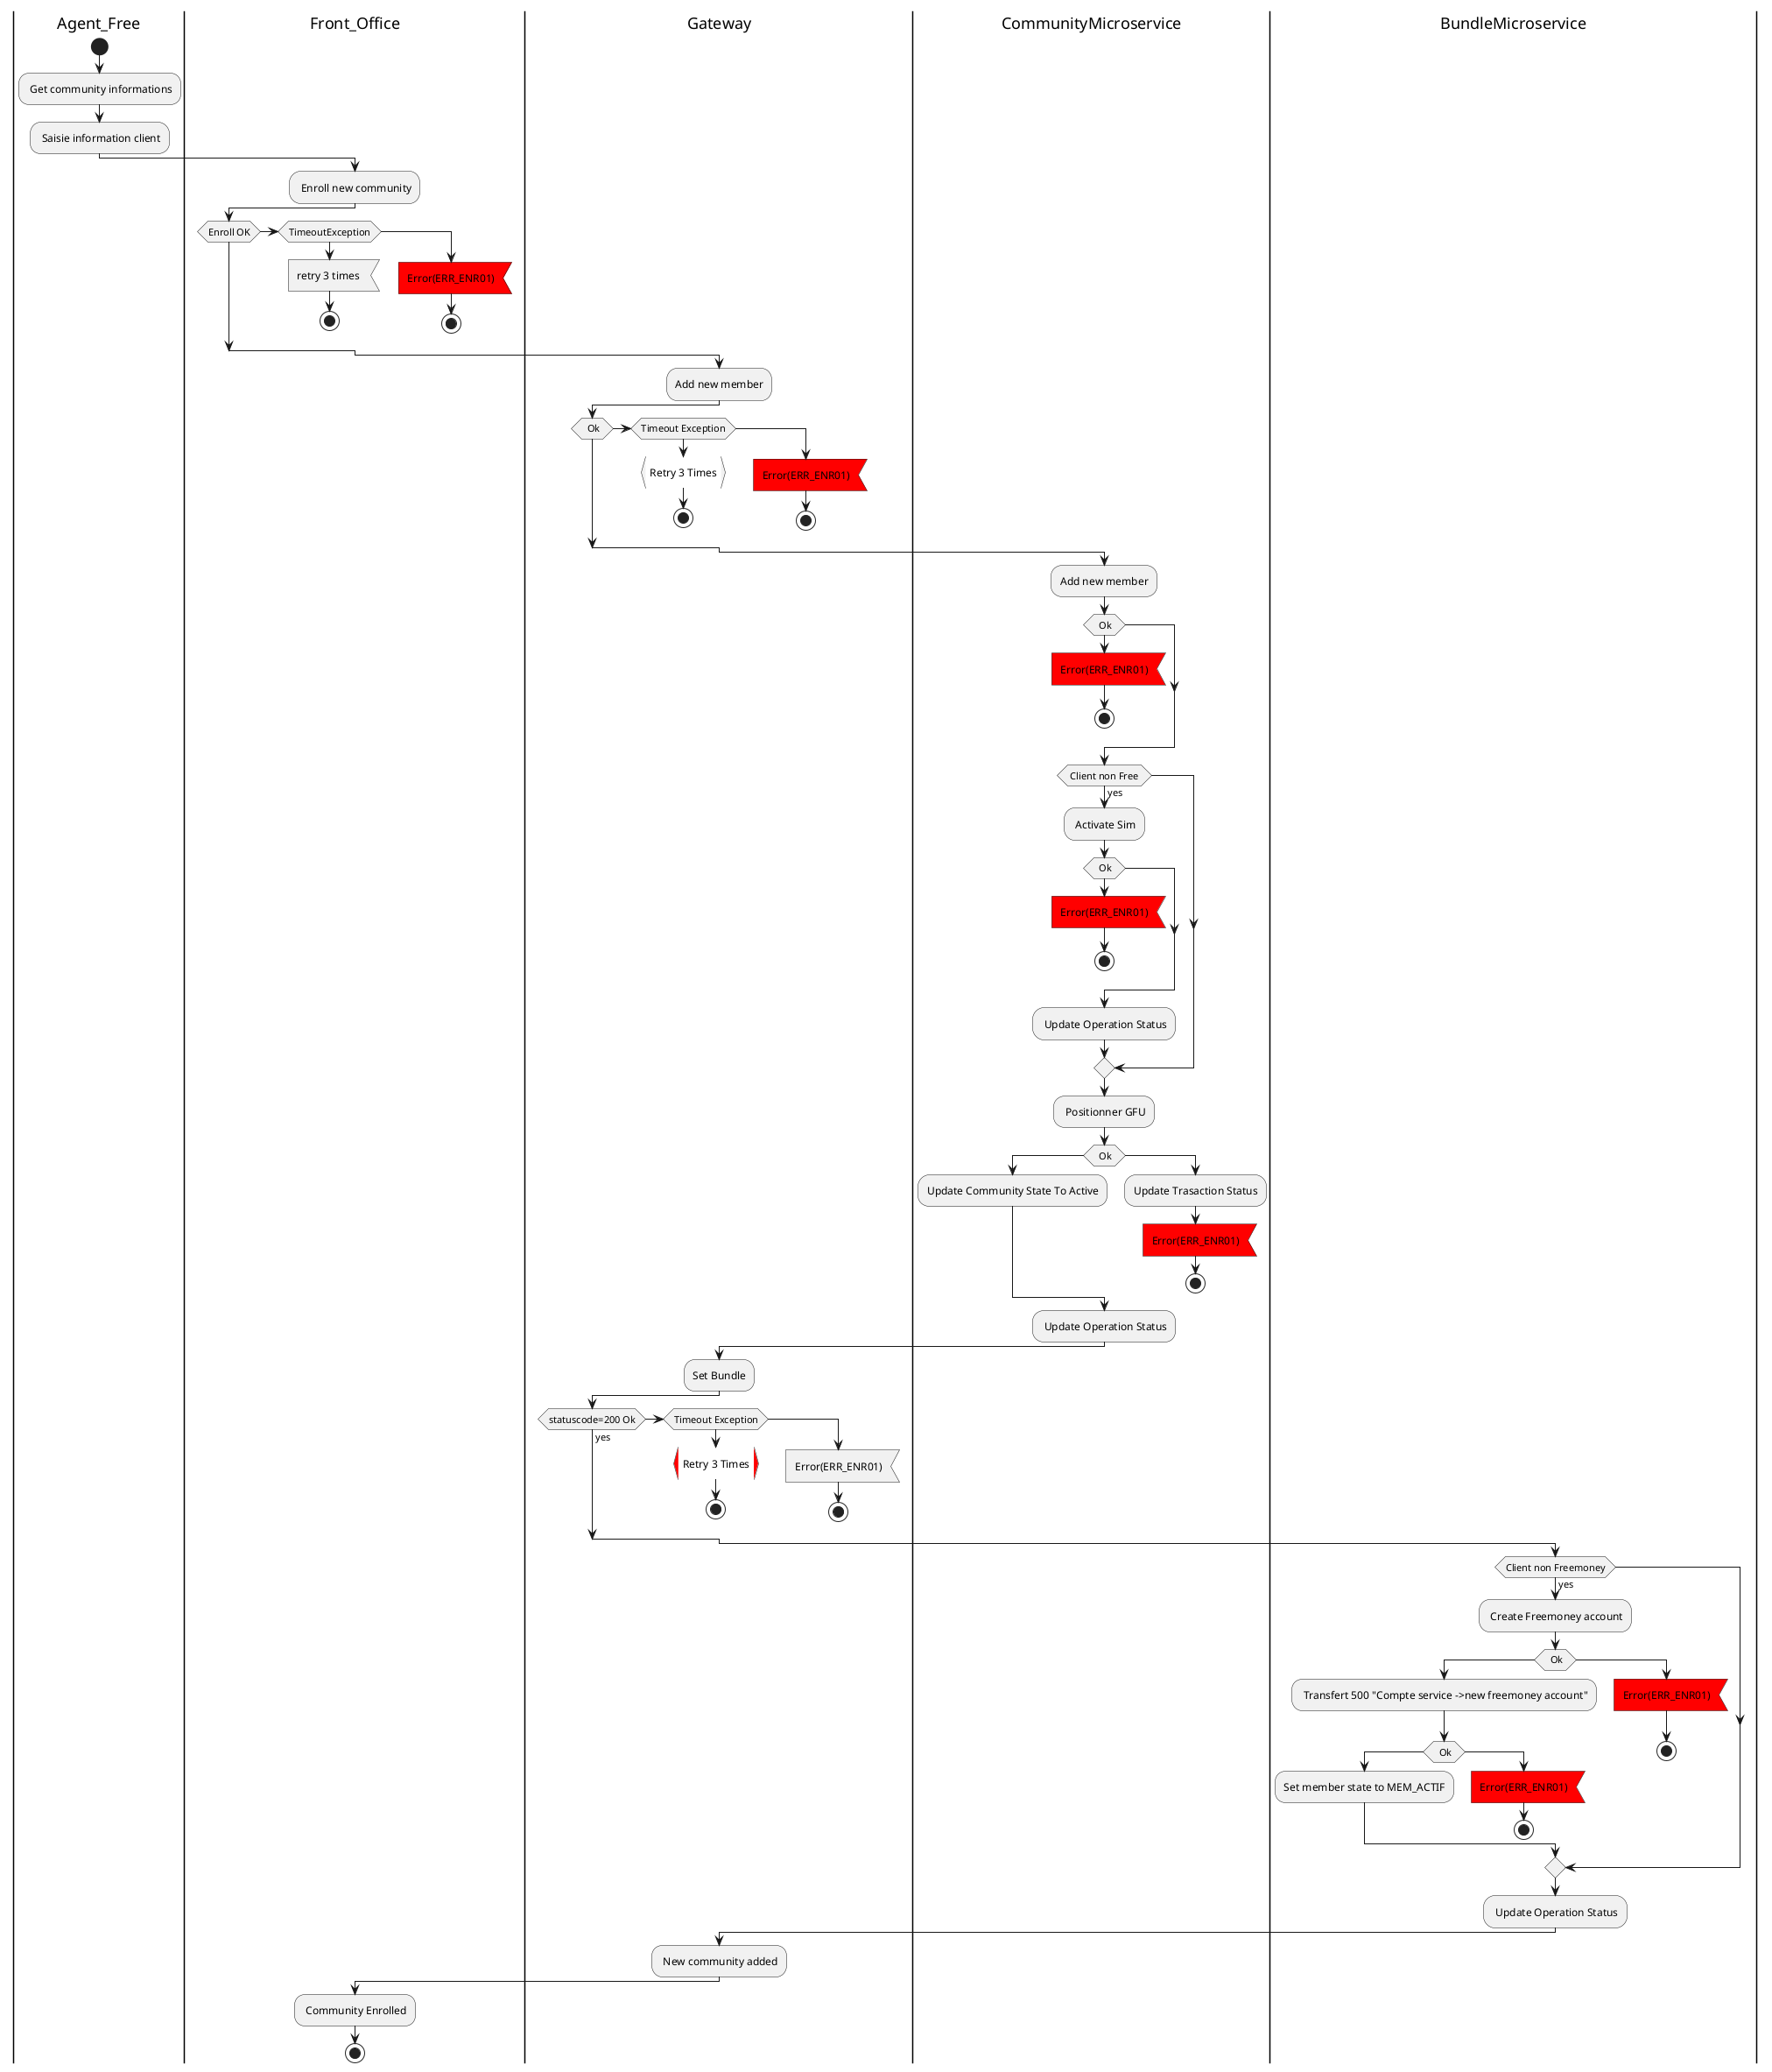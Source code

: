 @startuml
|Agent_Free|
start
: Get community informations;
: Saisie information client;
|Front_Office|
: Enroll new community;
If (Enroll OK) then 
else if (TimeoutException)
:retry 3 times <
stop
else 
#red:Error(ERR_ENR01)<
stop
endif

|Gateway|
:Add new member;
if( Ok) then
else if (Timeout Exception) then
:Retry 3 Times}
stop
else 
#red:Error(ERR_ENR01)<
stop
endif

|CommunityMicroservice|

:Add new member;
if( Ok) then
else
#red:Error(ERR_ENR01)<
stop
endif

if( Client non Free ) then (yes)
: Activate Sim;
if( Ok) then
else
#red:Error(ERR_ENR01)<
stop
endif

: Update Operation Status;
endif

: Positionner GFU;
if( Ok) then
:Update Community State To Active;
else
:Update Trasaction Status;
#red:Error(ERR_ENR01)<
stop
endif

: Update Operation Status;
|Gateway|
:Set Bundle;
if (statuscode=200 Ok) then (yes)
else if (Timeout Exception) then
#red:Retry 3 Times}
stop
else 
:Error(ERR_ENR01)<
stop
endif

|BundleMicroservice|
if(Client non Freemoney) then (yes)
: Create Freemoney account;
if( Ok) then

     : Transfert 500 "Compte service ->new freemoney account";
     if( Ok) then
       :Set member state to MEM_ACTIF;
     else
       #red:Error(ERR_ENR01)<
       stop
     endif
     else
       #red:Error(ERR_ENR01)<
     stop
     endif

endif



: Update Operation Status;

|Gateway|
: New community added;

|Front_Office|
: Community Enrolled;
stop

@enduml